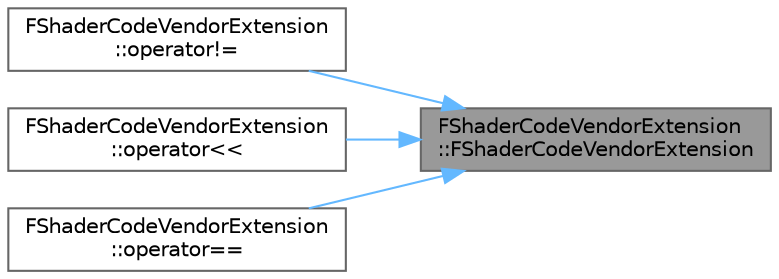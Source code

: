 digraph "FShaderCodeVendorExtension::FShaderCodeVendorExtension"
{
 // INTERACTIVE_SVG=YES
 // LATEX_PDF_SIZE
  bgcolor="transparent";
  edge [fontname=Helvetica,fontsize=10,labelfontname=Helvetica,labelfontsize=10];
  node [fontname=Helvetica,fontsize=10,shape=box,height=0.2,width=0.4];
  rankdir="RL";
  Node1 [id="Node000001",label="FShaderCodeVendorExtension\l::FShaderCodeVendorExtension",height=0.2,width=0.4,color="gray40", fillcolor="grey60", style="filled", fontcolor="black",tooltip=" "];
  Node1 -> Node2 [id="edge1_Node000001_Node000002",dir="back",color="steelblue1",style="solid",tooltip=" "];
  Node2 [id="Node000002",label="FShaderCodeVendorExtension\l::operator!=",height=0.2,width=0.4,color="grey40", fillcolor="white", style="filled",URL="$de/ded/structFShaderCodeVendorExtension.html#a7adc4c185960b97b790ed8e6ce477aeb",tooltip=" "];
  Node1 -> Node3 [id="edge2_Node000001_Node000003",dir="back",color="steelblue1",style="solid",tooltip=" "];
  Node3 [id="Node000003",label="FShaderCodeVendorExtension\l::operator\<\<",height=0.2,width=0.4,color="grey40", fillcolor="white", style="filled",URL="$de/ded/structFShaderCodeVendorExtension.html#a1a322d0ff91db7a71e95cab7edca06ee",tooltip=" "];
  Node1 -> Node4 [id="edge3_Node000001_Node000004",dir="back",color="steelblue1",style="solid",tooltip=" "];
  Node4 [id="Node000004",label="FShaderCodeVendorExtension\l::operator==",height=0.2,width=0.4,color="grey40", fillcolor="white", style="filled",URL="$de/ded/structFShaderCodeVendorExtension.html#a825a4fb6e9712fe39ca14acf3110f517",tooltip=" "];
}
